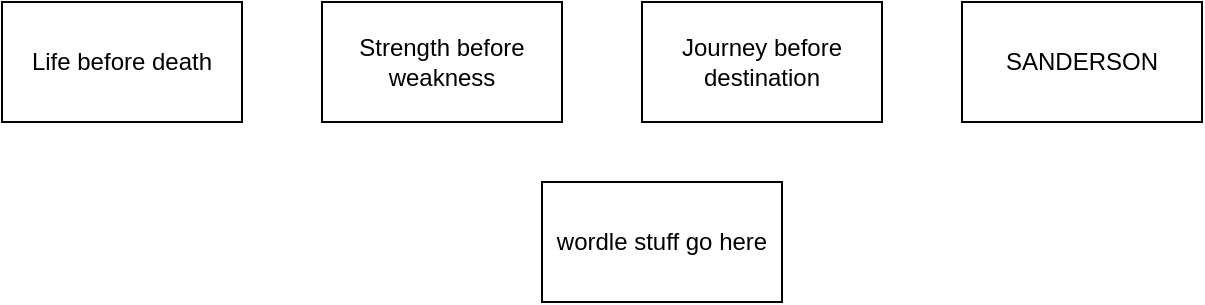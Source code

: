 <mxfile version="21.7.3" type="github">
  <diagram name="Page-1" id="Tx2Y7DHx7KfpgCzlKDU4">
    <mxGraphModel dx="814" dy="436" grid="1" gridSize="10" guides="1" tooltips="1" connect="1" arrows="1" fold="1" page="1" pageScale="1" pageWidth="850" pageHeight="1100" math="0" shadow="0">
      <root>
        <mxCell id="0" />
        <mxCell id="1" parent="0" />
        <mxCell id="QlvXsq2RKnnYLFsi7A30-1" value="Life before death" style="rounded=0;whiteSpace=wrap;html=1;" parent="1" vertex="1">
          <mxGeometry x="60" y="180" width="120" height="60" as="geometry" />
        </mxCell>
        <mxCell id="QlvXsq2RKnnYLFsi7A30-3" value="Strength before weakness" style="rounded=0;whiteSpace=wrap;html=1;" parent="1" vertex="1">
          <mxGeometry x="220" y="180" width="120" height="60" as="geometry" />
        </mxCell>
        <mxCell id="QlvXsq2RKnnYLFsi7A30-4" value="Journey before destination" style="rounded=0;whiteSpace=wrap;html=1;" parent="1" vertex="1">
          <mxGeometry x="380" y="180" width="120" height="60" as="geometry" />
        </mxCell>
        <mxCell id="QlvXsq2RKnnYLFsi7A30-5" value="SANDERSON" style="rounded=0;whiteSpace=wrap;html=1;" parent="1" vertex="1">
          <mxGeometry x="540" y="180" width="120" height="60" as="geometry" />
        </mxCell>
        <mxCell id="BbV9cb5FbNp7SpQ2vTqq-1" value="wordle stuff go here" style="rounded=0;whiteSpace=wrap;html=1;" vertex="1" parent="1">
          <mxGeometry x="330" y="270" width="120" height="60" as="geometry" />
        </mxCell>
      </root>
    </mxGraphModel>
  </diagram>
</mxfile>
